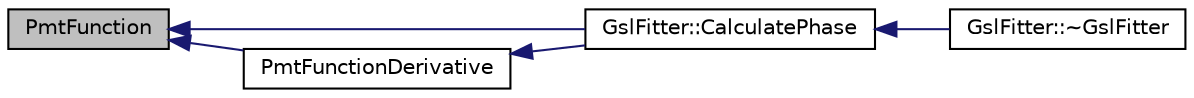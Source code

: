 digraph "PmtFunction"
{
  edge [fontname="Helvetica",fontsize="10",labelfontname="Helvetica",labelfontsize="10"];
  node [fontname="Helvetica",fontsize="10",shape=record];
  rankdir="LR";
  Node1 [label="PmtFunction",height=0.2,width=0.4,color="black", fillcolor="grey75", style="filled", fontcolor="black"];
  Node1 -> Node2 [dir="back",color="midnightblue",fontsize="10",style="solid",fontname="Helvetica"];
  Node2 [label="GslFitter::CalculatePhase",height=0.2,width=0.4,color="black", fillcolor="white", style="filled",URL="$dc/d06/class_gsl_fitter.html#a25c06f4ef53cefc46bb73abfb67347ff"];
  Node2 -> Node3 [dir="back",color="midnightblue",fontsize="10",style="solid",fontname="Helvetica"];
  Node3 [label="GslFitter::~GslFitter",height=0.2,width=0.4,color="black", fillcolor="white", style="filled",URL="$dc/d06/class_gsl_fitter.html#a240d66b455c5d7d0993f19b0a25dc006",tooltip="Default Destructor. "];
  Node1 -> Node4 [dir="back",color="midnightblue",fontsize="10",style="solid",fontname="Helvetica"];
  Node4 [label="PmtFunctionDerivative",height=0.2,width=0.4,color="black", fillcolor="white", style="filled",URL="$d6/d85/_gsl1_fitter_8cpp.html#a34b7df3c59205f98dbc8e71731bb42b4"];
  Node4 -> Node2 [dir="back",color="midnightblue",fontsize="10",style="solid",fontname="Helvetica"];
}
